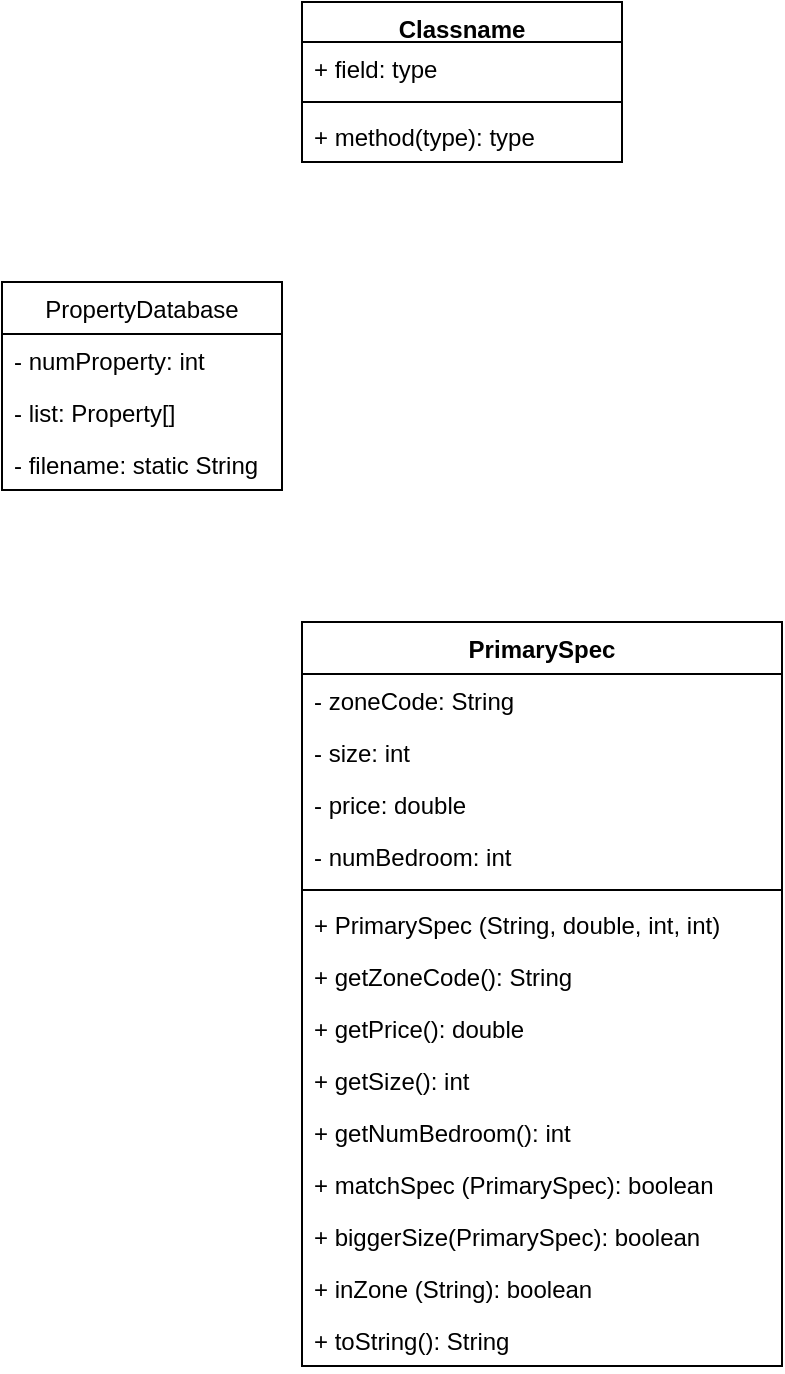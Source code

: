 <mxfile>
    <diagram name="Page-1" id="c4acf3e9-155e-7222-9cf6-157b1a14988f">
        <mxGraphModel dx="273" dy="251" grid="1" gridSize="10" guides="1" tooltips="1" connect="1" arrows="1" fold="1" page="1" pageScale="1" pageWidth="850" pageHeight="1100" background="none" math="0" shadow="0">
            <root>
                <mxCell id="0"/>
                <mxCell id="1" parent="0"/>
                <mxCell id="zeTXqtFe5Kt7edeWtcU1-1" value="PrimarySpec" style="swimlane;fontStyle=1;align=center;verticalAlign=top;childLayout=stackLayout;horizontal=1;startSize=26;horizontalStack=0;resizeParent=1;resizeParentMax=0;resizeLast=0;collapsible=1;marginBottom=0;" parent="1" vertex="1">
                    <mxGeometry x="320" y="500" width="240" height="372" as="geometry"/>
                </mxCell>
                <mxCell id="zeTXqtFe5Kt7edeWtcU1-2" value="- zoneCode: String" style="text;strokeColor=none;fillColor=none;align=left;verticalAlign=top;spacingLeft=4;spacingRight=4;overflow=hidden;rotatable=0;points=[[0,0.5],[1,0.5]];portConstraint=eastwest;" parent="zeTXqtFe5Kt7edeWtcU1-1" vertex="1">
                    <mxGeometry y="26" width="240" height="26" as="geometry"/>
                </mxCell>
                <mxCell id="o_Y15IIIDee4aWbLvbx2-2" value="- size: int" style="text;strokeColor=none;fillColor=none;align=left;verticalAlign=top;spacingLeft=4;spacingRight=4;overflow=hidden;rotatable=0;points=[[0,0.5],[1,0.5]];portConstraint=eastwest;" parent="zeTXqtFe5Kt7edeWtcU1-1" vertex="1">
                    <mxGeometry y="52" width="240" height="26" as="geometry"/>
                </mxCell>
                <mxCell id="zeTXqtFe5Kt7edeWtcU1-4" value="- price: double" style="text;strokeColor=none;fillColor=none;align=left;verticalAlign=top;spacingLeft=4;spacingRight=4;overflow=hidden;rotatable=0;points=[[0,0.5],[1,0.5]];portConstraint=eastwest;" parent="zeTXqtFe5Kt7edeWtcU1-1" vertex="1">
                    <mxGeometry y="78" width="240" height="26" as="geometry"/>
                </mxCell>
                <mxCell id="o_Y15IIIDee4aWbLvbx2-5" value="- numBedroom: int" style="text;strokeColor=none;fillColor=none;align=left;verticalAlign=top;spacingLeft=4;spacingRight=4;overflow=hidden;rotatable=0;points=[[0,0.5],[1,0.5]];portConstraint=eastwest;" parent="zeTXqtFe5Kt7edeWtcU1-1" vertex="1">
                    <mxGeometry y="104" width="240" height="26" as="geometry"/>
                </mxCell>
                <mxCell id="o_Y15IIIDee4aWbLvbx2-8" value="" style="line;strokeWidth=1;fillColor=none;align=left;verticalAlign=middle;spacingTop=-1;spacingLeft=3;spacingRight=3;rotatable=0;labelPosition=right;points=[];portConstraint=eastwest;strokeColor=inherit;" parent="zeTXqtFe5Kt7edeWtcU1-1" vertex="1">
                    <mxGeometry y="130" width="240" height="8" as="geometry"/>
                </mxCell>
                <mxCell id="o_Y15IIIDee4aWbLvbx2-7" value="+ PrimarySpec (String, double, int, int)" style="text;strokeColor=none;fillColor=none;align=left;verticalAlign=top;spacingLeft=4;spacingRight=4;overflow=hidden;rotatable=0;points=[[0,0.5],[1,0.5]];portConstraint=eastwest;" parent="zeTXqtFe5Kt7edeWtcU1-1" vertex="1">
                    <mxGeometry y="138" width="240" height="26" as="geometry"/>
                </mxCell>
                <mxCell id="o_Y15IIIDee4aWbLvbx2-9" value="+ getZoneCode(): String" style="text;strokeColor=none;fillColor=none;align=left;verticalAlign=top;spacingLeft=4;spacingRight=4;overflow=hidden;rotatable=0;points=[[0,0.5],[1,0.5]];portConstraint=eastwest;" parent="zeTXqtFe5Kt7edeWtcU1-1" vertex="1">
                    <mxGeometry y="164" width="240" height="26" as="geometry"/>
                </mxCell>
                <mxCell id="o_Y15IIIDee4aWbLvbx2-10" value="+ getPrice(): double" style="text;strokeColor=none;fillColor=none;align=left;verticalAlign=top;spacingLeft=4;spacingRight=4;overflow=hidden;rotatable=0;points=[[0,0.5],[1,0.5]];portConstraint=eastwest;" parent="zeTXqtFe5Kt7edeWtcU1-1" vertex="1">
                    <mxGeometry y="190" width="240" height="26" as="geometry"/>
                </mxCell>
                <mxCell id="o_Y15IIIDee4aWbLvbx2-11" value="+ getSize(): int" style="text;strokeColor=none;fillColor=none;align=left;verticalAlign=top;spacingLeft=4;spacingRight=4;overflow=hidden;rotatable=0;points=[[0,0.5],[1,0.5]];portConstraint=eastwest;" parent="zeTXqtFe5Kt7edeWtcU1-1" vertex="1">
                    <mxGeometry y="216" width="240" height="26" as="geometry"/>
                </mxCell>
                <mxCell id="o_Y15IIIDee4aWbLvbx2-12" value="+ getNumBedroom(): int" style="text;strokeColor=none;fillColor=none;align=left;verticalAlign=top;spacingLeft=4;spacingRight=4;overflow=hidden;rotatable=0;points=[[0,0.5],[1,0.5]];portConstraint=eastwest;" parent="zeTXqtFe5Kt7edeWtcU1-1" vertex="1">
                    <mxGeometry y="242" width="240" height="26" as="geometry"/>
                </mxCell>
                <mxCell id="o_Y15IIIDee4aWbLvbx2-13" value="+ matchSpec (PrimarySpec): boolean" style="text;strokeColor=none;fillColor=none;align=left;verticalAlign=top;spacingLeft=4;spacingRight=4;overflow=hidden;rotatable=0;points=[[0,0.5],[1,0.5]];portConstraint=eastwest;" parent="zeTXqtFe5Kt7edeWtcU1-1" vertex="1">
                    <mxGeometry y="268" width="240" height="26" as="geometry"/>
                </mxCell>
                <mxCell id="o_Y15IIIDee4aWbLvbx2-14" value="+ biggerSize(PrimarySpec): boolean" style="text;strokeColor=none;fillColor=none;align=left;verticalAlign=top;spacingLeft=4;spacingRight=4;overflow=hidden;rotatable=0;points=[[0,0.5],[1,0.5]];portConstraint=eastwest;" parent="zeTXqtFe5Kt7edeWtcU1-1" vertex="1">
                    <mxGeometry y="294" width="240" height="26" as="geometry"/>
                </mxCell>
                <mxCell id="o_Y15IIIDee4aWbLvbx2-15" value="+ inZone (String): boolean" style="text;strokeColor=none;fillColor=none;align=left;verticalAlign=top;spacingLeft=4;spacingRight=4;overflow=hidden;rotatable=0;points=[[0,0.5],[1,0.5]];portConstraint=eastwest;" parent="zeTXqtFe5Kt7edeWtcU1-1" vertex="1">
                    <mxGeometry y="320" width="240" height="26" as="geometry"/>
                </mxCell>
                <mxCell id="o_Y15IIIDee4aWbLvbx2-16" value="+ toString(): String" style="text;strokeColor=none;fillColor=none;align=left;verticalAlign=top;spacingLeft=4;spacingRight=4;overflow=hidden;rotatable=0;points=[[0,0.5],[1,0.5]];portConstraint=eastwest;" parent="zeTXqtFe5Kt7edeWtcU1-1" vertex="1">
                    <mxGeometry y="346" width="240" height="26" as="geometry"/>
                </mxCell>
                <mxCell id="NDQBSN1_Fcu4X6xRwB9Z-2" value="Classname" style="swimlane;fontStyle=1;align=center;verticalAlign=top;childLayout=stackLayout;horizontal=1;startSize=20;horizontalStack=0;resizeParent=1;resizeParentMax=0;resizeLast=0;collapsible=1;marginBottom=0;" parent="1" vertex="1">
                    <mxGeometry x="320" y="190" width="160" height="80" as="geometry"/>
                </mxCell>
                <mxCell id="NDQBSN1_Fcu4X6xRwB9Z-3" value="+ field: type" style="text;strokeColor=none;fillColor=none;align=left;verticalAlign=top;spacingLeft=4;spacingRight=4;overflow=hidden;rotatable=0;points=[[0,0.5],[1,0.5]];portConstraint=eastwest;" parent="NDQBSN1_Fcu4X6xRwB9Z-2" vertex="1">
                    <mxGeometry y="20" width="160" height="26" as="geometry"/>
                </mxCell>
                <mxCell id="NDQBSN1_Fcu4X6xRwB9Z-4" value="" style="line;strokeWidth=1;fillColor=none;align=left;verticalAlign=middle;spacingTop=-1;spacingLeft=3;spacingRight=3;rotatable=0;labelPosition=right;points=[];portConstraint=eastwest;strokeColor=inherit;" parent="NDQBSN1_Fcu4X6xRwB9Z-2" vertex="1">
                    <mxGeometry y="46" width="160" height="8" as="geometry"/>
                </mxCell>
                <mxCell id="NDQBSN1_Fcu4X6xRwB9Z-5" value="+ method(type): type" style="text;strokeColor=none;fillColor=none;align=left;verticalAlign=top;spacingLeft=4;spacingRight=4;overflow=hidden;rotatable=0;points=[[0,0.5],[1,0.5]];portConstraint=eastwest;" parent="NDQBSN1_Fcu4X6xRwB9Z-2" vertex="1">
                    <mxGeometry y="54" width="160" height="26" as="geometry"/>
                </mxCell>
                <mxCell id="6" value="PropertyDatabase" style="swimlane;fontStyle=0;childLayout=stackLayout;horizontal=1;startSize=26;fillColor=none;horizontalStack=0;resizeParent=1;resizeParentMax=0;resizeLast=0;collapsible=1;marginBottom=0;" vertex="1" parent="1">
                    <mxGeometry x="170" y="330" width="140" height="104" as="geometry"/>
                </mxCell>
                <mxCell id="7" value="- numProperty: int" style="text;strokeColor=none;fillColor=none;align=left;verticalAlign=top;spacingLeft=4;spacingRight=4;overflow=hidden;rotatable=0;points=[[0,0.5],[1,0.5]];portConstraint=eastwest;" vertex="1" parent="6">
                    <mxGeometry y="26" width="140" height="26" as="geometry"/>
                </mxCell>
                <mxCell id="8" value="- list: Property[]" style="text;strokeColor=none;fillColor=none;align=left;verticalAlign=top;spacingLeft=4;spacingRight=4;overflow=hidden;rotatable=0;points=[[0,0.5],[1,0.5]];portConstraint=eastwest;" vertex="1" parent="6">
                    <mxGeometry y="52" width="140" height="26" as="geometry"/>
                </mxCell>
                <mxCell id="9" value="- filename: static String" style="text;strokeColor=none;fillColor=none;align=left;verticalAlign=top;spacingLeft=4;spacingRight=4;overflow=hidden;rotatable=0;points=[[0,0.5],[1,0.5]];portConstraint=eastwest;" vertex="1" parent="6">
                    <mxGeometry y="78" width="140" height="26" as="geometry"/>
                </mxCell>
            </root>
        </mxGraphModel>
    </diagram>
</mxfile>